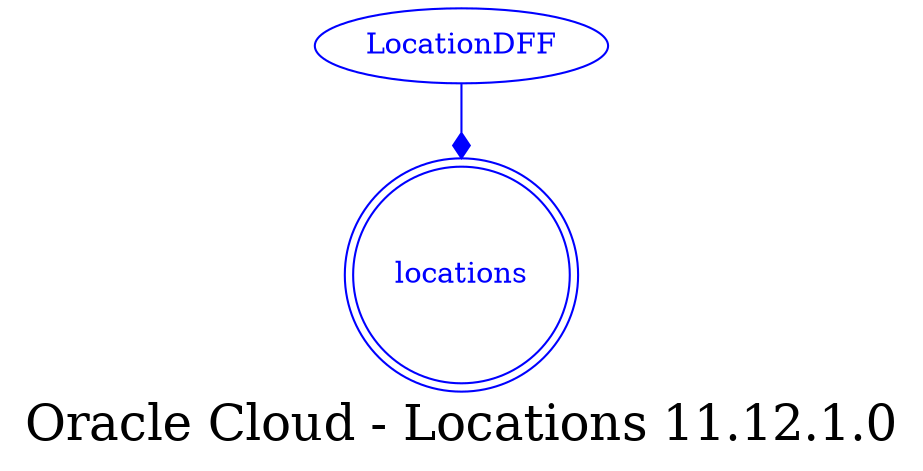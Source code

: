 digraph LexiconGraph {
graph[label="Oracle Cloud - Locations 11.12.1.0", fontsize=24]
splines=true
"locations" [color=blue, fontcolor=blue, shape=doublecircle]
"LocationDFF" -> "locations" [color=blue, fontcolor=blue, arrowhead=diamond, arrowtail=none]
"LocationDFF" [color=blue, fontcolor=blue, shape=ellipse]
}
